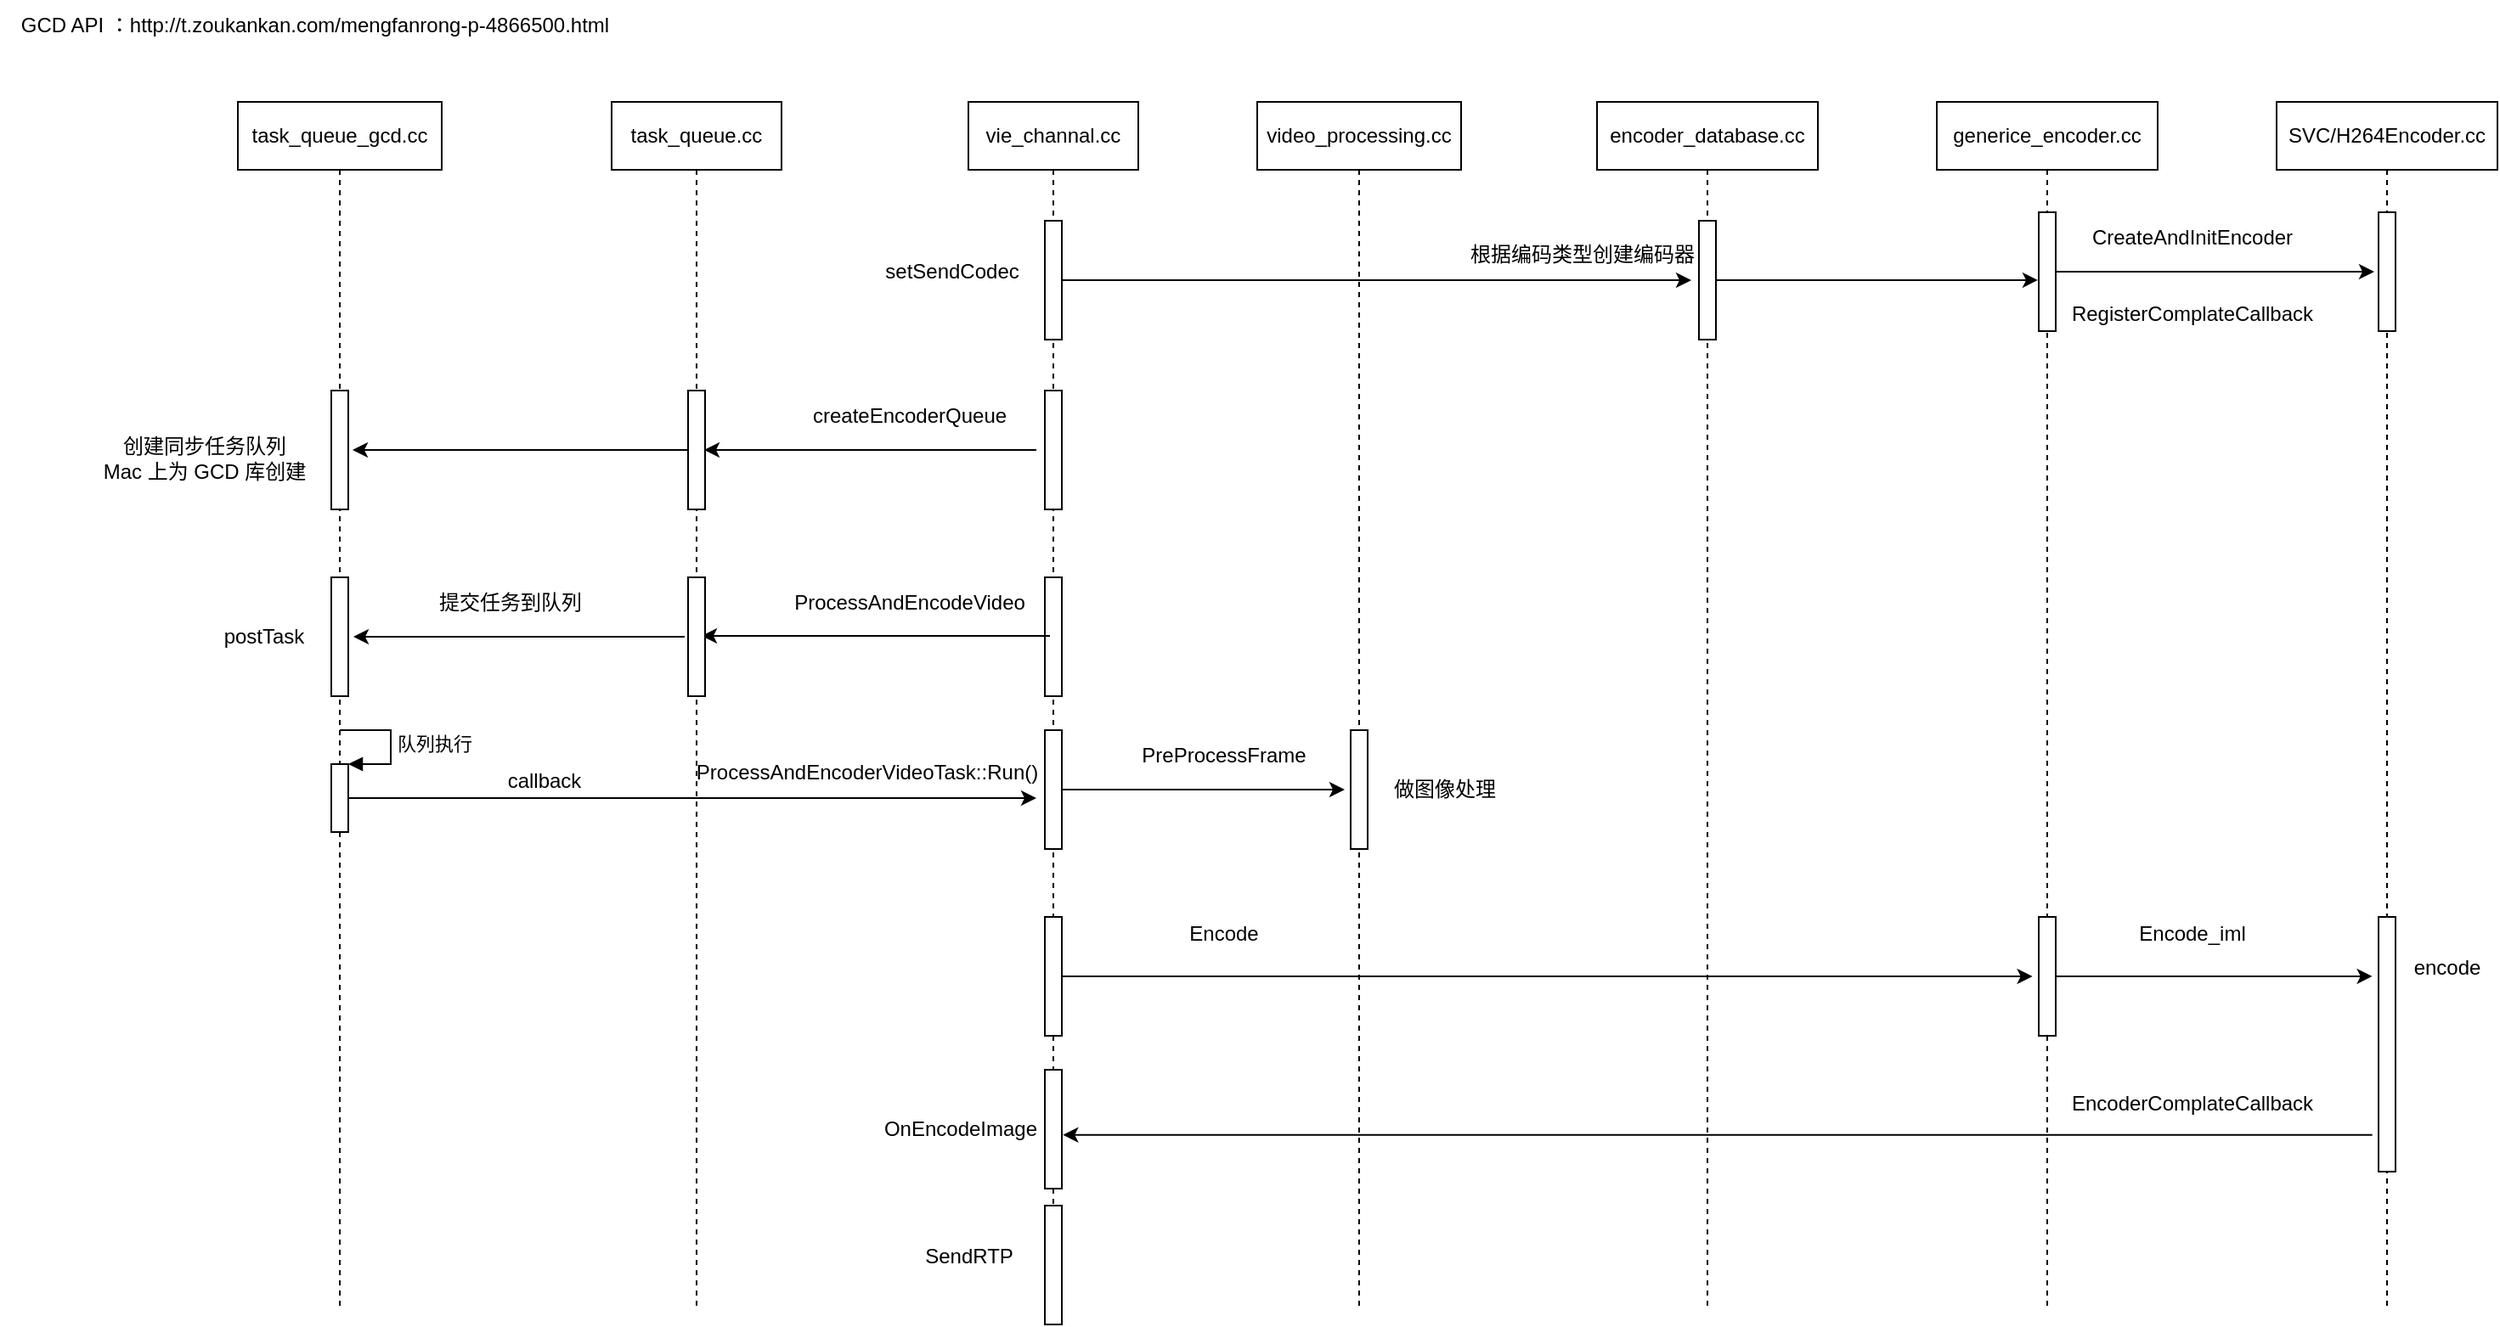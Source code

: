 <mxfile version="20.1.4" type="github">
  <diagram id="AHyrQahumLeJaGsGfZ6V" name="第 1 页">
    <mxGraphModel dx="1892" dy="1126" grid="1" gridSize="10" guides="1" tooltips="1" connect="1" arrows="1" fold="1" page="1" pageScale="1" pageWidth="3300" pageHeight="4681" math="0" shadow="0">
      <root>
        <mxCell id="0" />
        <mxCell id="1" parent="0" />
        <mxCell id="VKJtCPSJfIN4YJTSpujl-1" value="vie_channal.cc" style="shape=umlLifeline;perimeter=lifelinePerimeter;whiteSpace=wrap;html=1;container=1;collapsible=0;recursiveResize=0;outlineConnect=0;" vertex="1" parent="1">
          <mxGeometry x="730" y="540" width="100" height="720" as="geometry" />
        </mxCell>
        <mxCell id="VKJtCPSJfIN4YJTSpujl-3" value="" style="html=1;points=[];perimeter=orthogonalPerimeter;" vertex="1" parent="VKJtCPSJfIN4YJTSpujl-1">
          <mxGeometry x="45" y="170" width="10" height="70" as="geometry" />
        </mxCell>
        <mxCell id="VKJtCPSJfIN4YJTSpujl-12" value="" style="html=1;points=[];perimeter=orthogonalPerimeter;" vertex="1" parent="VKJtCPSJfIN4YJTSpujl-1">
          <mxGeometry x="45" y="280" width="10" height="70" as="geometry" />
        </mxCell>
        <mxCell id="VKJtCPSJfIN4YJTSpujl-32" value="" style="html=1;points=[];perimeter=orthogonalPerimeter;" vertex="1" parent="VKJtCPSJfIN4YJTSpujl-1">
          <mxGeometry x="45" y="370" width="10" height="70" as="geometry" />
        </mxCell>
        <mxCell id="VKJtCPSJfIN4YJTSpujl-17" style="edgeStyle=orthogonalEdgeStyle;rounded=0;orthogonalLoop=1;jettySize=auto;html=1;" edge="1" parent="VKJtCPSJfIN4YJTSpujl-1">
          <mxGeometry relative="1" as="geometry">
            <mxPoint x="48" y="314.5" as="sourcePoint" />
            <mxPoint x="-157" y="314.5" as="targetPoint" />
          </mxGeometry>
        </mxCell>
        <mxCell id="VKJtCPSJfIN4YJTSpujl-53" value="" style="html=1;points=[];perimeter=orthogonalPerimeter;" vertex="1" parent="VKJtCPSJfIN4YJTSpujl-1">
          <mxGeometry x="45" y="70" width="10" height="70" as="geometry" />
        </mxCell>
        <mxCell id="VKJtCPSJfIN4YJTSpujl-66" value="" style="html=1;points=[];perimeter=orthogonalPerimeter;" vertex="1" parent="VKJtCPSJfIN4YJTSpujl-1">
          <mxGeometry x="45" y="480" width="10" height="70" as="geometry" />
        </mxCell>
        <mxCell id="VKJtCPSJfIN4YJTSpujl-74" value="" style="html=1;points=[];perimeter=orthogonalPerimeter;" vertex="1" parent="VKJtCPSJfIN4YJTSpujl-1">
          <mxGeometry x="45" y="570" width="10" height="70" as="geometry" />
        </mxCell>
        <mxCell id="VKJtCPSJfIN4YJTSpujl-79" value="" style="html=1;points=[];perimeter=orthogonalPerimeter;" vertex="1" parent="VKJtCPSJfIN4YJTSpujl-1">
          <mxGeometry x="45" y="650" width="10" height="70" as="geometry" />
        </mxCell>
        <mxCell id="VKJtCPSJfIN4YJTSpujl-9" style="edgeStyle=orthogonalEdgeStyle;rounded=0;orthogonalLoop=1;jettySize=auto;html=1;entryX=-0.25;entryY=0.5;entryDx=0;entryDy=0;entryPerimeter=0;" edge="1" parent="1">
          <mxGeometry relative="1" as="geometry">
            <mxPoint x="770" y="745" as="sourcePoint" />
            <mxPoint x="574.5" y="745" as="targetPoint" />
          </mxGeometry>
        </mxCell>
        <mxCell id="VKJtCPSJfIN4YJTSpujl-4" value="createEncoderQueue" style="text;html=1;align=center;verticalAlign=middle;resizable=0;points=[];autosize=1;strokeColor=none;fillColor=none;" vertex="1" parent="1">
          <mxGeometry x="625" y="710" width="140" height="30" as="geometry" />
        </mxCell>
        <mxCell id="VKJtCPSJfIN4YJTSpujl-5" value="task_queue.cc" style="shape=umlLifeline;perimeter=lifelinePerimeter;whiteSpace=wrap;html=1;container=1;collapsible=0;recursiveResize=0;outlineConnect=0;" vertex="1" parent="1">
          <mxGeometry x="520" y="540" width="100" height="710" as="geometry" />
        </mxCell>
        <mxCell id="VKJtCPSJfIN4YJTSpujl-6" value="" style="html=1;points=[];perimeter=orthogonalPerimeter;" vertex="1" parent="VKJtCPSJfIN4YJTSpujl-5">
          <mxGeometry x="45" y="170" width="10" height="70" as="geometry" />
        </mxCell>
        <mxCell id="VKJtCPSJfIN4YJTSpujl-16" value="" style="html=1;points=[];perimeter=orthogonalPerimeter;" vertex="1" parent="VKJtCPSJfIN4YJTSpujl-5">
          <mxGeometry x="45" y="280" width="10" height="70" as="geometry" />
        </mxCell>
        <mxCell id="VKJtCPSJfIN4YJTSpujl-7" value="task_queue_gcd.cc" style="shape=umlLifeline;perimeter=lifelinePerimeter;whiteSpace=wrap;html=1;container=1;collapsible=0;recursiveResize=0;outlineConnect=0;" vertex="1" parent="1">
          <mxGeometry x="300" y="540" width="120" height="710" as="geometry" />
        </mxCell>
        <mxCell id="VKJtCPSJfIN4YJTSpujl-8" value="" style="html=1;points=[];perimeter=orthogonalPerimeter;" vertex="1" parent="VKJtCPSJfIN4YJTSpujl-7">
          <mxGeometry x="55" y="280" width="10" height="70" as="geometry" />
        </mxCell>
        <mxCell id="VKJtCPSJfIN4YJTSpujl-24" value="" style="html=1;points=[];perimeter=orthogonalPerimeter;" vertex="1" parent="VKJtCPSJfIN4YJTSpujl-7">
          <mxGeometry x="55" y="170" width="10" height="70" as="geometry" />
        </mxCell>
        <mxCell id="VKJtCPSJfIN4YJTSpujl-30" value="" style="html=1;points=[];perimeter=orthogonalPerimeter;" vertex="1" parent="VKJtCPSJfIN4YJTSpujl-7">
          <mxGeometry x="55" y="390" width="10" height="40" as="geometry" />
        </mxCell>
        <mxCell id="VKJtCPSJfIN4YJTSpujl-31" value="队列执行" style="edgeStyle=orthogonalEdgeStyle;html=1;align=left;spacingLeft=2;endArrow=block;rounded=0;entryX=1;entryY=0;" edge="1" target="VKJtCPSJfIN4YJTSpujl-30" parent="VKJtCPSJfIN4YJTSpujl-7">
          <mxGeometry relative="1" as="geometry">
            <mxPoint x="60" y="370" as="sourcePoint" />
            <Array as="points">
              <mxPoint x="90" y="370" />
            </Array>
          </mxGeometry>
        </mxCell>
        <mxCell id="VKJtCPSJfIN4YJTSpujl-19" value="postTask" style="text;html=1;align=center;verticalAlign=middle;resizable=0;points=[];autosize=1;strokeColor=none;fillColor=none;" vertex="1" parent="VKJtCPSJfIN4YJTSpujl-7">
          <mxGeometry x="-20" y="300" width="70" height="30" as="geometry" />
        </mxCell>
        <mxCell id="VKJtCPSJfIN4YJTSpujl-18" style="edgeStyle=orthogonalEdgeStyle;rounded=0;orthogonalLoop=1;jettySize=auto;html=1;" edge="1" parent="1">
          <mxGeometry relative="1" as="geometry">
            <mxPoint x="563" y="855" as="sourcePoint" />
            <mxPoint x="368" y="855" as="targetPoint" />
          </mxGeometry>
        </mxCell>
        <mxCell id="VKJtCPSJfIN4YJTSpujl-25" style="edgeStyle=orthogonalEdgeStyle;rounded=0;orthogonalLoop=1;jettySize=auto;html=1;entryX=1.25;entryY=0.5;entryDx=0;entryDy=0;entryPerimeter=0;" edge="1" parent="1" source="VKJtCPSJfIN4YJTSpujl-6" target="VKJtCPSJfIN4YJTSpujl-24">
          <mxGeometry relative="1" as="geometry" />
        </mxCell>
        <mxCell id="VKJtCPSJfIN4YJTSpujl-26" value="GCD API ：http://t.zoukankan.com/mengfanrong-p-4866500.html" style="text;html=1;align=center;verticalAlign=middle;resizable=0;points=[];autosize=1;strokeColor=none;fillColor=none;" vertex="1" parent="1">
          <mxGeometry x="160" y="480" width="370" height="30" as="geometry" />
        </mxCell>
        <mxCell id="VKJtCPSJfIN4YJTSpujl-28" value="提交任务到队列" style="text;html=1;align=center;verticalAlign=middle;resizable=0;points=[];autosize=1;strokeColor=none;fillColor=none;" vertex="1" parent="1">
          <mxGeometry x="405" y="820" width="110" height="30" as="geometry" />
        </mxCell>
        <mxCell id="VKJtCPSJfIN4YJTSpujl-33" style="edgeStyle=orthogonalEdgeStyle;rounded=0;orthogonalLoop=1;jettySize=auto;html=1;" edge="1" parent="1" source="VKJtCPSJfIN4YJTSpujl-30">
          <mxGeometry relative="1" as="geometry">
            <mxPoint x="770" y="950" as="targetPoint" />
          </mxGeometry>
        </mxCell>
        <mxCell id="VKJtCPSJfIN4YJTSpujl-34" value="ProcessAndEncoderVideoTask::Run()" style="text;html=1;align=center;verticalAlign=middle;resizable=0;points=[];autosize=1;strokeColor=none;fillColor=none;" vertex="1" parent="1">
          <mxGeometry x="560" y="920" width="220" height="30" as="geometry" />
        </mxCell>
        <mxCell id="VKJtCPSJfIN4YJTSpujl-40" value="video_processing.cc" style="shape=umlLifeline;perimeter=lifelinePerimeter;whiteSpace=wrap;html=1;container=1;collapsible=0;recursiveResize=0;outlineConnect=0;" vertex="1" parent="1">
          <mxGeometry x="900" y="540" width="120" height="710" as="geometry" />
        </mxCell>
        <mxCell id="VKJtCPSJfIN4YJTSpujl-41" value="" style="html=1;points=[];perimeter=orthogonalPerimeter;" vertex="1" parent="VKJtCPSJfIN4YJTSpujl-40">
          <mxGeometry x="55" y="370" width="10" height="70" as="geometry" />
        </mxCell>
        <mxCell id="VKJtCPSJfIN4YJTSpujl-47" value="做图像处理" style="text;html=1;align=center;verticalAlign=middle;resizable=0;points=[];autosize=1;strokeColor=none;fillColor=none;" vertex="1" parent="VKJtCPSJfIN4YJTSpujl-40">
          <mxGeometry x="70" y="390" width="80" height="30" as="geometry" />
        </mxCell>
        <mxCell id="VKJtCPSJfIN4YJTSpujl-15" value="ProcessAndEncodeVideo" style="text;html=1;align=center;verticalAlign=middle;resizable=0;points=[];autosize=1;strokeColor=none;fillColor=none;" vertex="1" parent="1">
          <mxGeometry x="615" y="820" width="160" height="30" as="geometry" />
        </mxCell>
        <UserObject label="创建同步任务队列&lt;br&gt;Mac 上为 GCD 库创建" id="VKJtCPSJfIN4YJTSpujl-21">
          <mxCell style="text;html=1;align=center;verticalAlign=middle;resizable=0;points=[];autosize=1;strokeColor=none;fillColor=none;" vertex="1" parent="1">
            <mxGeometry x="210" y="730" width="140" height="40" as="geometry" />
          </mxCell>
        </UserObject>
        <mxCell id="VKJtCPSJfIN4YJTSpujl-43" value="callback" style="text;html=1;align=center;verticalAlign=middle;resizable=0;points=[];autosize=1;strokeColor=none;fillColor=none;" vertex="1" parent="1">
          <mxGeometry x="445" y="925" width="70" height="30" as="geometry" />
        </mxCell>
        <mxCell id="VKJtCPSJfIN4YJTSpujl-45" style="edgeStyle=orthogonalEdgeStyle;rounded=0;orthogonalLoop=1;jettySize=auto;html=1;entryX=-0.35;entryY=0.5;entryDx=0;entryDy=0;entryPerimeter=0;" edge="1" parent="1" source="VKJtCPSJfIN4YJTSpujl-32" target="VKJtCPSJfIN4YJTSpujl-41">
          <mxGeometry relative="1" as="geometry" />
        </mxCell>
        <mxCell id="VKJtCPSJfIN4YJTSpujl-46" value="PreProcessFrame" style="text;html=1;align=center;verticalAlign=middle;resizable=0;points=[];autosize=1;strokeColor=none;fillColor=none;" vertex="1" parent="1">
          <mxGeometry x="820" y="910" width="120" height="30" as="geometry" />
        </mxCell>
        <mxCell id="VKJtCPSJfIN4YJTSpujl-48" value="encoder_database.cc" style="shape=umlLifeline;perimeter=lifelinePerimeter;whiteSpace=wrap;html=1;container=1;collapsible=0;recursiveResize=0;outlineConnect=0;" vertex="1" parent="1">
          <mxGeometry x="1100" y="540" width="130" height="710" as="geometry" />
        </mxCell>
        <mxCell id="VKJtCPSJfIN4YJTSpujl-55" value="" style="html=1;points=[];perimeter=orthogonalPerimeter;" vertex="1" parent="VKJtCPSJfIN4YJTSpujl-48">
          <mxGeometry x="60" y="70" width="10" height="70" as="geometry" />
        </mxCell>
        <mxCell id="VKJtCPSJfIN4YJTSpujl-51" value="generice_encoder.cc" style="shape=umlLifeline;perimeter=lifelinePerimeter;whiteSpace=wrap;html=1;container=1;collapsible=0;recursiveResize=0;outlineConnect=0;" vertex="1" parent="1">
          <mxGeometry x="1300" y="540" width="130" height="710" as="geometry" />
        </mxCell>
        <mxCell id="VKJtCPSJfIN4YJTSpujl-56" value="" style="html=1;points=[];perimeter=orthogonalPerimeter;" vertex="1" parent="VKJtCPSJfIN4YJTSpujl-51">
          <mxGeometry x="60" y="65" width="10" height="70" as="geometry" />
        </mxCell>
        <mxCell id="VKJtCPSJfIN4YJTSpujl-67" value="" style="html=1;points=[];perimeter=orthogonalPerimeter;" vertex="1" parent="VKJtCPSJfIN4YJTSpujl-51">
          <mxGeometry x="60" y="480" width="10" height="70" as="geometry" />
        </mxCell>
        <mxCell id="VKJtCPSJfIN4YJTSpujl-54" value="setSendCodec" style="text;html=1;align=center;verticalAlign=middle;resizable=0;points=[];autosize=1;strokeColor=none;fillColor=none;" vertex="1" parent="1">
          <mxGeometry x="670" y="625" width="100" height="30" as="geometry" />
        </mxCell>
        <mxCell id="VKJtCPSJfIN4YJTSpujl-57" style="edgeStyle=orthogonalEdgeStyle;rounded=0;orthogonalLoop=1;jettySize=auto;html=1;entryX=-0.45;entryY=0.5;entryDx=0;entryDy=0;entryPerimeter=0;" edge="1" parent="1" source="VKJtCPSJfIN4YJTSpujl-53" target="VKJtCPSJfIN4YJTSpujl-55">
          <mxGeometry relative="1" as="geometry" />
        </mxCell>
        <mxCell id="VKJtCPSJfIN4YJTSpujl-58" value="根据编码类型创建编码器" style="text;html=1;align=center;verticalAlign=middle;resizable=0;points=[];autosize=1;strokeColor=none;fillColor=none;" vertex="1" parent="1">
          <mxGeometry x="1011" y="615" width="160" height="30" as="geometry" />
        </mxCell>
        <mxCell id="VKJtCPSJfIN4YJTSpujl-59" style="edgeStyle=orthogonalEdgeStyle;rounded=0;orthogonalLoop=1;jettySize=auto;html=1;entryX=-0.05;entryY=0.571;entryDx=0;entryDy=0;entryPerimeter=0;" edge="1" parent="1" source="VKJtCPSJfIN4YJTSpujl-55" target="VKJtCPSJfIN4YJTSpujl-56">
          <mxGeometry relative="1" as="geometry" />
        </mxCell>
        <mxCell id="VKJtCPSJfIN4YJTSpujl-60" value="SVC/H264Encoder.cc" style="shape=umlLifeline;perimeter=lifelinePerimeter;whiteSpace=wrap;html=1;container=1;collapsible=0;recursiveResize=0;outlineConnect=0;" vertex="1" parent="1">
          <mxGeometry x="1500" y="540" width="130" height="710" as="geometry" />
        </mxCell>
        <mxCell id="VKJtCPSJfIN4YJTSpujl-61" value="" style="html=1;points=[];perimeter=orthogonalPerimeter;" vertex="1" parent="VKJtCPSJfIN4YJTSpujl-60">
          <mxGeometry x="60" y="65" width="10" height="70" as="geometry" />
        </mxCell>
        <mxCell id="VKJtCPSJfIN4YJTSpujl-65" value="" style="html=1;points=[];perimeter=orthogonalPerimeter;" vertex="1" parent="VKJtCPSJfIN4YJTSpujl-60">
          <mxGeometry x="60" y="480" width="10" height="150" as="geometry" />
        </mxCell>
        <mxCell id="VKJtCPSJfIN4YJTSpujl-62" style="edgeStyle=orthogonalEdgeStyle;rounded=0;orthogonalLoop=1;jettySize=auto;html=1;entryX=-0.25;entryY=0.5;entryDx=0;entryDy=0;entryPerimeter=0;" edge="1" parent="1" source="VKJtCPSJfIN4YJTSpujl-56" target="VKJtCPSJfIN4YJTSpujl-61">
          <mxGeometry relative="1" as="geometry" />
        </mxCell>
        <mxCell id="VKJtCPSJfIN4YJTSpujl-63" value="CreateAndInitEncoder" style="text;html=1;align=center;verticalAlign=middle;resizable=0;points=[];autosize=1;strokeColor=none;fillColor=none;" vertex="1" parent="1">
          <mxGeometry x="1380" y="605" width="140" height="30" as="geometry" />
        </mxCell>
        <mxCell id="VKJtCPSJfIN4YJTSpujl-64" value="RegisterComplateCallback" style="text;html=1;align=center;verticalAlign=middle;resizable=0;points=[];autosize=1;strokeColor=none;fillColor=none;" vertex="1" parent="1">
          <mxGeometry x="1365" y="650" width="170" height="30" as="geometry" />
        </mxCell>
        <mxCell id="VKJtCPSJfIN4YJTSpujl-68" style="edgeStyle=orthogonalEdgeStyle;rounded=0;orthogonalLoop=1;jettySize=auto;html=1;entryX=-0.367;entryY=0.5;entryDx=0;entryDy=0;entryPerimeter=0;" edge="1" parent="1" source="VKJtCPSJfIN4YJTSpujl-66" target="VKJtCPSJfIN4YJTSpujl-67">
          <mxGeometry relative="1" as="geometry" />
        </mxCell>
        <mxCell id="VKJtCPSJfIN4YJTSpujl-69" style="edgeStyle=orthogonalEdgeStyle;rounded=0;orthogonalLoop=1;jettySize=auto;html=1;entryX=-0.367;entryY=0.233;entryDx=0;entryDy=0;entryPerimeter=0;" edge="1" parent="1" source="VKJtCPSJfIN4YJTSpujl-67" target="VKJtCPSJfIN4YJTSpujl-65">
          <mxGeometry relative="1" as="geometry" />
        </mxCell>
        <mxCell id="VKJtCPSJfIN4YJTSpujl-70" value="Encode" style="text;html=1;align=center;verticalAlign=middle;resizable=0;points=[];autosize=1;strokeColor=none;fillColor=none;" vertex="1" parent="1">
          <mxGeometry x="850" y="1015" width="60" height="30" as="geometry" />
        </mxCell>
        <mxCell id="VKJtCPSJfIN4YJTSpujl-71" value="Encode_iml" style="text;html=1;align=center;verticalAlign=middle;resizable=0;points=[];autosize=1;strokeColor=none;fillColor=none;" vertex="1" parent="1">
          <mxGeometry x="1405" y="1015" width="90" height="30" as="geometry" />
        </mxCell>
        <mxCell id="VKJtCPSJfIN4YJTSpujl-72" value="encode" style="text;html=1;align=center;verticalAlign=middle;resizable=0;points=[];autosize=1;strokeColor=none;fillColor=none;" vertex="1" parent="1">
          <mxGeometry x="1570" y="1035" width="60" height="30" as="geometry" />
        </mxCell>
        <mxCell id="VKJtCPSJfIN4YJTSpujl-76" style="edgeStyle=orthogonalEdgeStyle;rounded=0;orthogonalLoop=1;jettySize=auto;html=1;entryX=1.067;entryY=0.548;entryDx=0;entryDy=0;entryPerimeter=0;exitX=-0.367;exitY=0.856;exitDx=0;exitDy=0;exitPerimeter=0;" edge="1" parent="1" source="VKJtCPSJfIN4YJTSpujl-65" target="VKJtCPSJfIN4YJTSpujl-74">
          <mxGeometry relative="1" as="geometry" />
        </mxCell>
        <mxCell id="VKJtCPSJfIN4YJTSpujl-77" value="EncoderComplateCallback" style="text;html=1;align=center;verticalAlign=middle;resizable=0;points=[];autosize=1;strokeColor=none;fillColor=none;" vertex="1" parent="1">
          <mxGeometry x="1365" y="1115" width="170" height="30" as="geometry" />
        </mxCell>
        <mxCell id="VKJtCPSJfIN4YJTSpujl-78" value="OnEncodeImage" style="text;html=1;align=center;verticalAlign=middle;resizable=0;points=[];autosize=1;strokeColor=none;fillColor=none;" vertex="1" parent="1">
          <mxGeometry x="670" y="1130" width="110" height="30" as="geometry" />
        </mxCell>
        <mxCell id="VKJtCPSJfIN4YJTSpujl-82" value="SendRTP" style="text;html=1;align=center;verticalAlign=middle;resizable=0;points=[];autosize=1;strokeColor=none;fillColor=none;" vertex="1" parent="1">
          <mxGeometry x="690" y="1205" width="80" height="30" as="geometry" />
        </mxCell>
      </root>
    </mxGraphModel>
  </diagram>
</mxfile>
